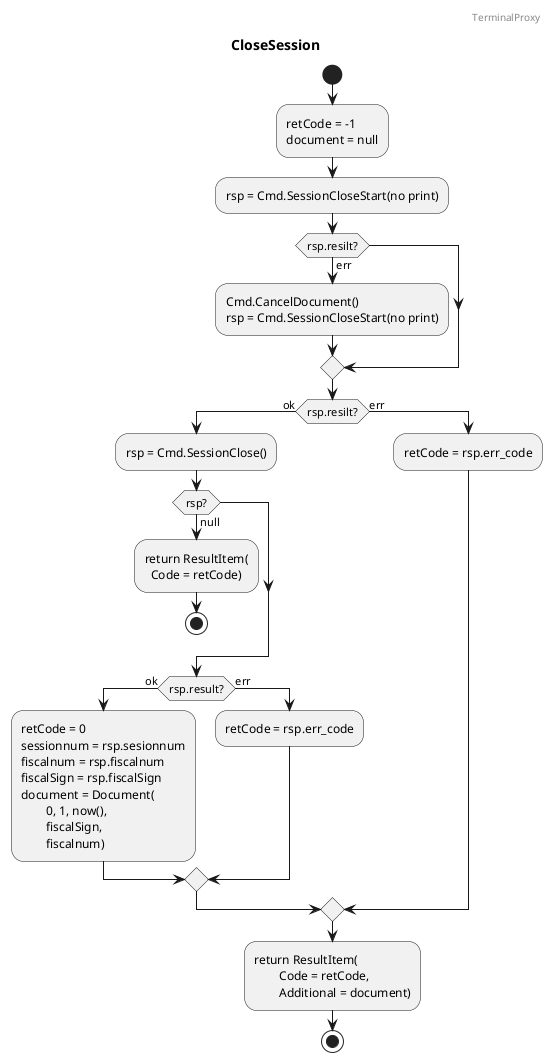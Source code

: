 @startuml

header TerminalProxy

title CloseSession

start
:retCode = -1
document = null;

:rsp = Cmd.SessionCloseStart(no print);
if (rsp.resilt?) then (err)
	:Cmd.CancelDocument()
	rsp = Cmd.SessionCloseStart(no print);
endif
if (rsp.resilt?) then (ok)
	:rsp = Cmd.SessionClose();
	if (rsp?) then (null)
		:return ResultItem(
		  Code = retCode);
		stop
	endif;
	if (rsp.result?) then (ok)
			:retCode = 0
			sessionnum = rsp.sesionnum
			fiscalnum = rsp.fiscalnum
			fiscalSign = rsp.fiscalSign
			document = Document(
				0, 1, now(),
				fiscalSign,
				fiscalnum);
	else (err)
		:retCode = rsp.err_code;
	endif
else (err)
	:retCode = rsp.err_code;
endif
:return ResultItem(
	Code = retCode,
	Additional = document);
stop

@enduml
